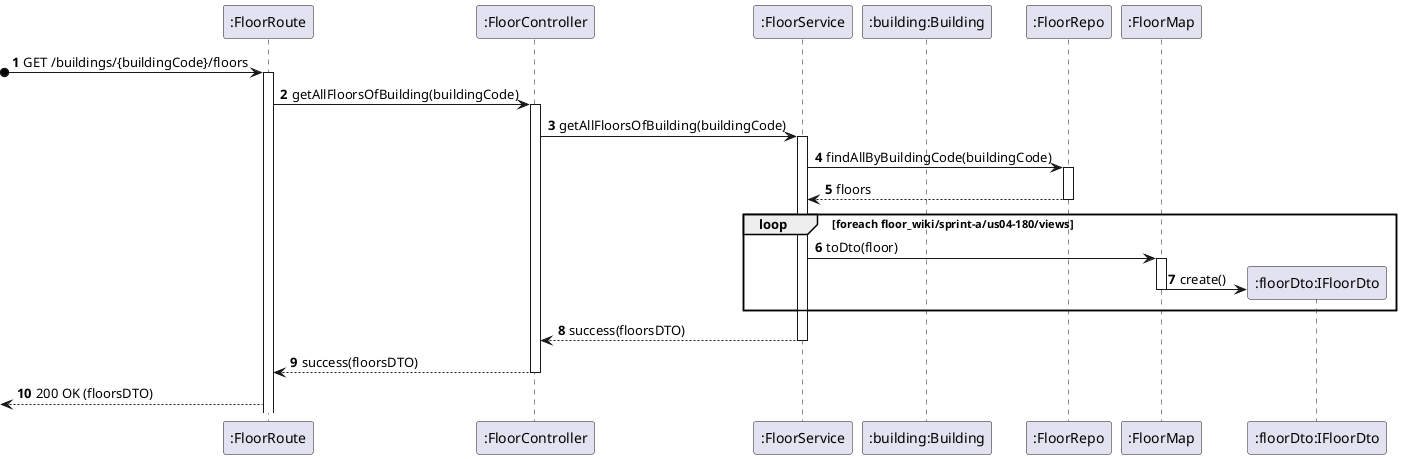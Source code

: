 @startuml process-view
autonumber
participant route as ":FloorRoute"
participant controller as ":FloorController"
participant service as ":FloorService"
participant BUILD as ":building:Building"
participant floor_repo as ":FloorRepo"
participant map as ":FloorMap"
participant floor_dto as ":floorDto:IFloorDto"

?o-> route : GET /buildings/{buildingCode}/floors
activate route
route -> controller : getAllFloorsOfBuilding(buildingCode)
activate controller
controller -> service : getAllFloorsOfBuilding(buildingCode)
activate service
service -> floor_repo : findAllByBuildingCode(buildingCode)
activate floor_repo
floor_repo --> service : floors
deactivate floor_repo
loop foreach floor_wiki/sprint-a/us04-180/views
    service -> map : toDto(floor)
    activate map
    map -> floor_dto** : create()
    deactivate map
end
service --> controller : success(floorsDTO)
deactivate service
controller --> route : success(floorsDTO)
deactivate controller
<-- route : 200 OK (floorsDTO)

@enduml